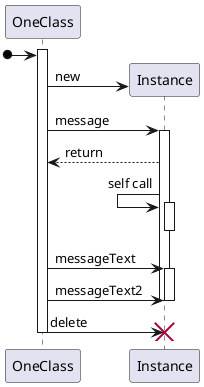 @startuml
participant OneClass
activate OneClass
[o-> OneClass:
create Instance
OneClass->Instance : new


OneClass->Instance : message
activate Instance

OneClass<--Instance : return

Instance<-Instance : self call
activate Instance
deactivate Instance

OneClass->Instance : messageText
activate Instance
OneClass->Instance : messageText2
deactivate Instance

deactivate Instance

OneClass->Instance : delete
destroy Instance
deactivate OneClass

@enduml